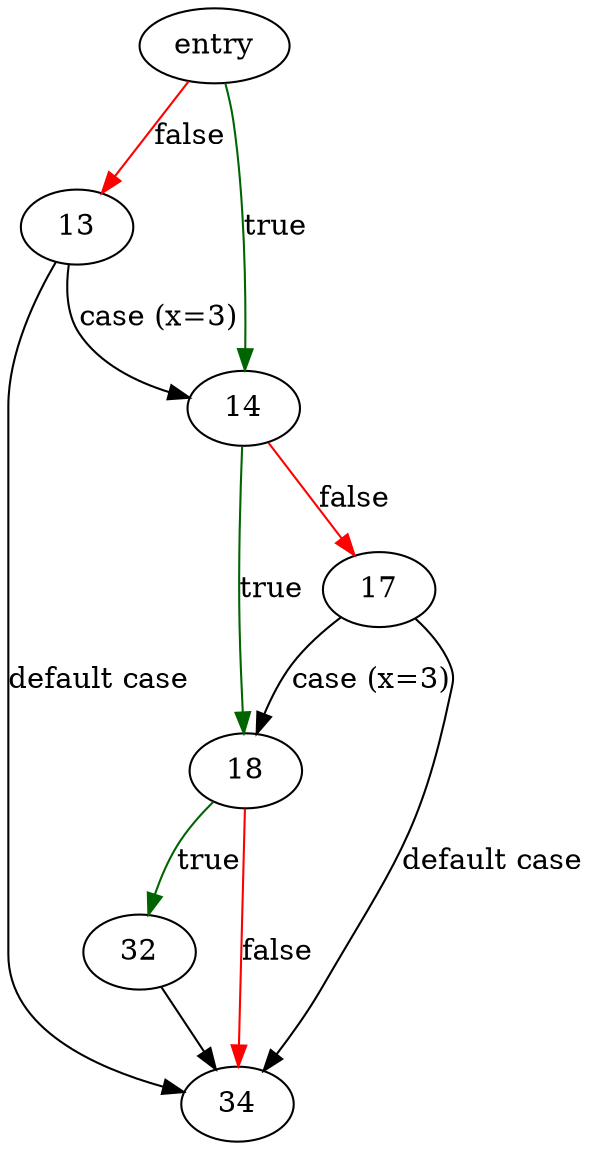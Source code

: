 digraph "rev_xstrcoll_df_extension" {
	// Node definitions.
	2 [label=entry];
	13;
	14;
	17;
	18;
	32;
	34;

	// Edge definitions.
	2 -> 13 [
		color=red
		label=false
	];
	2 -> 14 [
		color=darkgreen
		label=true
	];
	13 -> 14 [label="case (x=3)"];
	13 -> 34 [label="default case"];
	14 -> 17 [
		color=red
		label=false
	];
	14 -> 18 [
		color=darkgreen
		label=true
	];
	17 -> 18 [label="case (x=3)"];
	17 -> 34 [label="default case"];
	18 -> 32 [
		color=darkgreen
		label=true
	];
	18 -> 34 [
		color=red
		label=false
	];
	32 -> 34;
}